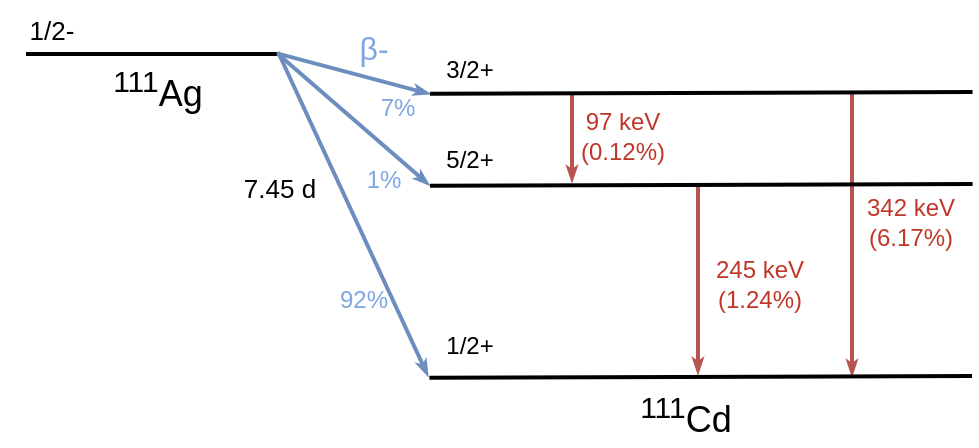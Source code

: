 <mxfile version="21.2.1" type="google">
  <diagram name="Pagina-1" id="8THRR7oNbIxbzNn5Cju-">
    <mxGraphModel grid="1" page="1" gridSize="1" guides="1" tooltips="1" connect="1" arrows="1" fold="1" pageScale="1" pageWidth="500" pageHeight="250" math="0" shadow="0">
      <root>
        <mxCell id="0" />
        <mxCell id="1" parent="0" />
        <mxCell id="OdPCvstiOvUhMwxC7j98-20" value="" style="endArrow=classicThin;html=1;rounded=0;endFill=1;startSize=2;endSize=2;fillColor=#f8cecc;strokeColor=#b85450;strokeWidth=2;" edge="1" parent="1">
          <mxGeometry width="50" height="50" relative="1" as="geometry">
            <mxPoint x="430" y="58" as="sourcePoint" />
            <mxPoint x="430" y="199" as="targetPoint" />
          </mxGeometry>
        </mxCell>
        <mxCell id="OdPCvstiOvUhMwxC7j98-19" value="" style="endArrow=classicThin;html=1;rounded=0;endFill=1;startSize=2;endSize=2;fillColor=#f8cecc;strokeColor=#b85450;strokeWidth=2;" edge="1" parent="1">
          <mxGeometry width="50" height="50" relative="1" as="geometry">
            <mxPoint x="353" y="103" as="sourcePoint" />
            <mxPoint x="353" y="198" as="targetPoint" />
          </mxGeometry>
        </mxCell>
        <mxCell id="OdPCvstiOvUhMwxC7j98-18" value="" style="endArrow=classicThin;html=1;rounded=0;endFill=1;startSize=2;endSize=2;fillColor=#f8cecc;strokeColor=#b85450;strokeWidth=2;" edge="1" parent="1">
          <mxGeometry width="50" height="50" relative="1" as="geometry">
            <mxPoint x="290" y="57" as="sourcePoint" />
            <mxPoint x="290" y="102" as="targetPoint" />
          </mxGeometry>
        </mxCell>
        <mxCell id="OdPCvstiOvUhMwxC7j98-2" value="" style="endArrow=none;html=1;rounded=0;strokeWidth=2;" edge="1" parent="1">
          <mxGeometry width="50" height="50" relative="1" as="geometry">
            <mxPoint x="17" y="38" as="sourcePoint" />
            <mxPoint x="143" y="38" as="targetPoint" />
          </mxGeometry>
        </mxCell>
        <mxCell id="OdPCvstiOvUhMwxC7j98-5" value="&lt;div style=&quot;font-size: 18px;&quot; align=&quot;center&quot;&gt;&lt;font style=&quot;font-size: 18px;&quot;&gt;&lt;sup&gt;111&lt;/sup&gt;Ag&lt;/font&gt;&lt;/div&gt;" style="text;html=1;strokeColor=none;fillColor=none;align=center;verticalAlign=middle;whiteSpace=wrap;rounded=0;" vertex="1" parent="1">
          <mxGeometry x="51" y="41" width="64" height="30" as="geometry" />
        </mxCell>
        <mxCell id="OdPCvstiOvUhMwxC7j98-7" value="&lt;font style=&quot;font-size: 13px;&quot;&gt;1/2-&lt;/font&gt;" style="text;html=1;strokeColor=none;fillColor=none;align=center;verticalAlign=middle;whiteSpace=wrap;rounded=0;" vertex="1" parent="1">
          <mxGeometry x="4" y="11" width="52" height="30" as="geometry" />
        </mxCell>
        <mxCell id="OdPCvstiOvUhMwxC7j98-8" value="" style="endArrow=classicThin;html=1;rounded=0;endFill=1;startSize=2;endSize=2;fillColor=#dae8fc;strokeColor=#6c8ebf;strokeWidth=2;" edge="1" parent="1">
          <mxGeometry width="50" height="50" relative="1" as="geometry">
            <mxPoint x="143" y="37" as="sourcePoint" />
            <mxPoint x="218" y="199" as="targetPoint" />
          </mxGeometry>
        </mxCell>
        <mxCell id="OdPCvstiOvUhMwxC7j98-9" value="" style="endArrow=none;html=1;rounded=0;strokeWidth=2;exitX=0.162;exitY=1.028;exitDx=0;exitDy=0;exitPerimeter=0;" edge="1" parent="1">
          <mxGeometry width="50" height="50" relative="1" as="geometry">
            <mxPoint x="218.72" y="199.84" as="sourcePoint" />
            <mxPoint x="490" y="199" as="targetPoint" />
          </mxGeometry>
        </mxCell>
        <mxCell id="OdPCvstiOvUhMwxC7j98-10" value="&lt;div style=&quot;font-size: 18px;&quot; align=&quot;center&quot;&gt;&lt;font style=&quot;font-size: 18px;&quot;&gt;&lt;sup&gt;111&lt;/sup&gt;Cd&lt;/font&gt;&lt;/div&gt;" style="text;html=1;strokeColor=none;fillColor=none;align=center;verticalAlign=middle;whiteSpace=wrap;rounded=0;" vertex="1" parent="1">
          <mxGeometry x="315" y="204" width="64" height="30" as="geometry" />
        </mxCell>
        <mxCell id="OdPCvstiOvUhMwxC7j98-11" value="&lt;font style=&quot;font-size: 12px;&quot;&gt;1/2+&lt;/font&gt;" style="text;html=1;strokeColor=none;fillColor=none;align=center;verticalAlign=middle;whiteSpace=wrap;rounded=0;" vertex="1" parent="1">
          <mxGeometry x="209" y="169" width="60" height="30" as="geometry" />
        </mxCell>
        <mxCell id="OdPCvstiOvUhMwxC7j98-14" value="" style="endArrow=classicThin;html=1;rounded=0;endFill=1;startSize=2;endSize=2;fillColor=#dae8fc;strokeColor=#6c8ebf;strokeWidth=2;entryX=0.016;entryY=0.92;entryDx=0;entryDy=0;entryPerimeter=0;" edge="1" parent="1" target="OdPCvstiOvUhMwxC7j98-16">
          <mxGeometry width="50" height="50" relative="1" as="geometry">
            <mxPoint x="143" y="38" as="sourcePoint" />
            <mxPoint x="193" y="77" as="targetPoint" />
          </mxGeometry>
        </mxCell>
        <mxCell id="OdPCvstiOvUhMwxC7j98-15" value="" style="endArrow=classicThin;html=1;rounded=0;exitX=0.998;exitY=0.161;exitDx=0;exitDy=0;exitPerimeter=0;endFill=1;startSize=2;endSize=2;fillColor=#dae8fc;strokeColor=#6c8ebf;strokeWidth=2;" edge="1" parent="1">
          <mxGeometry width="50" height="50" relative="1" as="geometry">
            <mxPoint x="143.002" y="37.83" as="sourcePoint" />
            <mxPoint x="219" y="58" as="targetPoint" />
          </mxGeometry>
        </mxCell>
        <mxCell id="OdPCvstiOvUhMwxC7j98-16" value="&lt;font style=&quot;font-size: 12px;&quot;&gt;5/2+&lt;/font&gt;" style="text;html=1;strokeColor=none;fillColor=none;align=center;verticalAlign=middle;whiteSpace=wrap;rounded=0;" vertex="1" parent="1">
          <mxGeometry x="218" y="76" width="42" height="30" as="geometry" />
        </mxCell>
        <mxCell id="OdPCvstiOvUhMwxC7j98-17" value="&lt;font style=&quot;font-size: 12px;&quot;&gt;3/2+&lt;/font&gt;" style="text;html=1;strokeColor=none;fillColor=none;align=center;verticalAlign=middle;whiteSpace=wrap;rounded=0;" vertex="1" parent="1">
          <mxGeometry x="209" y="31" width="60" height="30" as="geometry" />
        </mxCell>
        <mxCell id="OdPCvstiOvUhMwxC7j98-21" value="&lt;font style=&quot;font-size: 13px;&quot;&gt;7.45 d&lt;/font&gt;" style="text;html=1;strokeColor=none;fillColor=none;align=center;verticalAlign=middle;whiteSpace=wrap;rounded=0;" vertex="1" parent="1">
          <mxGeometry x="114" y="90" width="60" height="30" as="geometry" />
        </mxCell>
        <mxCell id="OdPCvstiOvUhMwxC7j98-22" value="&lt;div&gt;&lt;font color=&quot;#bf3728&quot;&gt;97 keV&lt;/font&gt;&lt;/div&gt;&lt;div&gt;&lt;font color=&quot;#bf3728&quot;&gt;(0.12%)&lt;br&gt;&lt;/font&gt;&lt;/div&gt;" style="text;html=1;strokeColor=none;fillColor=none;align=center;verticalAlign=middle;whiteSpace=wrap;rounded=0;" vertex="1" parent="1">
          <mxGeometry x="294" y="62" width="43" height="33" as="geometry" />
        </mxCell>
        <mxCell id="OdPCvstiOvUhMwxC7j98-23" value="&lt;font style=&quot;font-size: 12px;&quot; color=&quot;#7ea6e0&quot;&gt;1%&lt;/font&gt;" style="text;html=1;strokeColor=none;fillColor=none;align=center;verticalAlign=middle;whiteSpace=wrap;rounded=0;" vertex="1" parent="1">
          <mxGeometry x="180" y="96" width="32" height="10" as="geometry" />
        </mxCell>
        <mxCell id="OdPCvstiOvUhMwxC7j98-24" value="&lt;font style=&quot;font-size: 12px;&quot; color=&quot;#7ea6e0&quot;&gt;7%&lt;/font&gt;" style="text;html=1;strokeColor=none;fillColor=none;align=center;verticalAlign=middle;whiteSpace=wrap;rounded=0;" vertex="1" parent="1">
          <mxGeometry x="187" y="60" width="32" height="10" as="geometry" />
        </mxCell>
        <mxCell id="OdPCvstiOvUhMwxC7j98-25" value="&lt;font style=&quot;font-size: 12px;&quot; color=&quot;#7ea6e0&quot;&gt;92%&lt;/font&gt;" style="text;html=1;strokeColor=none;fillColor=none;align=center;verticalAlign=middle;whiteSpace=wrap;rounded=0;" vertex="1" parent="1">
          <mxGeometry x="170" y="156" width="32" height="10" as="geometry" />
        </mxCell>
        <mxCell id="OdPCvstiOvUhMwxC7j98-27" value="&lt;div&gt;&lt;font color=&quot;#bf3728&quot;&gt;342 keV&lt;/font&gt;&lt;/div&gt;&lt;div&gt;&lt;font color=&quot;#bf3728&quot;&gt;(6.17%)&lt;br&gt;&lt;/font&gt;&lt;/div&gt;" style="text;html=1;strokeColor=none;fillColor=none;align=center;verticalAlign=middle;whiteSpace=wrap;rounded=0;" vertex="1" parent="1">
          <mxGeometry x="432" y="114" width="55" height="15" as="geometry" />
        </mxCell>
        <mxCell id="OdPCvstiOvUhMwxC7j98-28" value="&lt;div&gt;&lt;font color=&quot;#bf3728&quot;&gt;245 keV&lt;/font&gt;&lt;/div&gt;&lt;div&gt;&lt;font color=&quot;#bf3728&quot;&gt;(1.24%)&lt;br&gt;&lt;/font&gt;&lt;/div&gt;" style="text;html=1;strokeColor=none;fillColor=none;align=center;verticalAlign=middle;whiteSpace=wrap;rounded=0;" vertex="1" parent="1">
          <mxGeometry x="357" y="145" width="54" height="15" as="geometry" />
        </mxCell>
        <mxCell id="DXVDLZJKmyt4DsiujJM1-5" value="" style="endArrow=none;html=1;rounded=0;strokeWidth=2;exitX=0.162;exitY=1.028;exitDx=0;exitDy=0;exitPerimeter=0;" edge="1" parent="1">
          <mxGeometry width="50" height="50" relative="1" as="geometry">
            <mxPoint x="219.0" y="103.84" as="sourcePoint" />
            <mxPoint x="490.28" y="103" as="targetPoint" />
          </mxGeometry>
        </mxCell>
        <mxCell id="DXVDLZJKmyt4DsiujJM1-7" value="" style="endArrow=none;html=1;rounded=0;strokeWidth=2;exitX=0.162;exitY=1.028;exitDx=0;exitDy=0;exitPerimeter=0;" edge="1" parent="1">
          <mxGeometry width="50" height="50" relative="1" as="geometry">
            <mxPoint x="219.0" y="57.84" as="sourcePoint" />
            <mxPoint x="490.28" y="57" as="targetPoint" />
          </mxGeometry>
        </mxCell>
        <mxCell id="DXVDLZJKmyt4DsiujJM1-8" value="&lt;font style=&quot;font-size: 16px;&quot; color=&quot;#7ea6e0&quot;&gt;β&lt;/font&gt;&lt;font style=&quot;font-size: 16px;&quot; color=&quot;#7ea6e0&quot;&gt;-&lt;/font&gt;" style="text;html=1;strokeColor=none;fillColor=none;align=center;verticalAlign=middle;whiteSpace=wrap;rounded=0;" vertex="1" parent="1">
          <mxGeometry x="175" y="30" width="32" height="10" as="geometry" />
        </mxCell>
      </root>
    </mxGraphModel>
  </diagram>
</mxfile>
